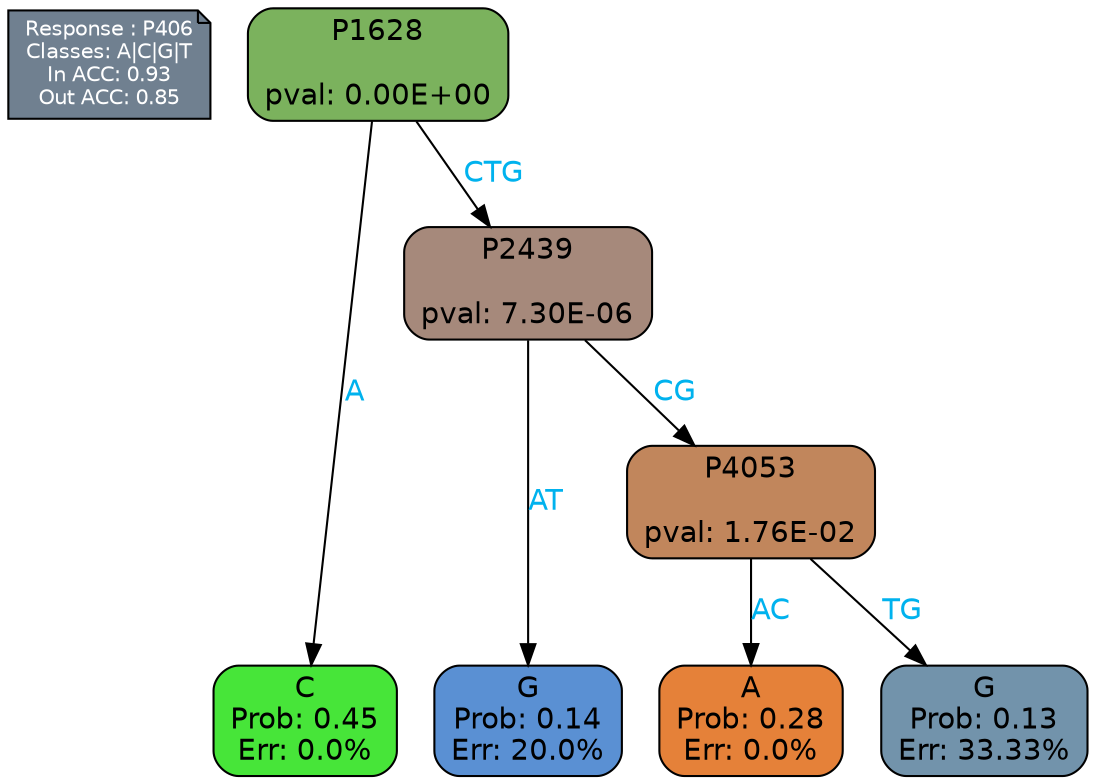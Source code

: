 digraph Tree {
node [shape=box, style="filled, rounded", color="black", fontname=helvetica] ;
graph [ranksep=equally, splines=polylines, bgcolor=transparent, dpi=600] ;
edge [fontname=helvetica] ;
LEGEND [label="Response : P406
Classes: A|C|G|T
In ACC: 0.93
Out ACC: 0.85
",shape=note,align=left,style=filled,fillcolor="slategray",fontcolor="white",fontsize=10];1 [label="P1628

pval: 0.00E+00", fillcolor="#7bb25d"] ;
2 [label="C
Prob: 0.45
Err: 0.0%", fillcolor="#47e539"] ;
3 [label="P2439

pval: 7.30E-06", fillcolor="#a6897b"] ;
4 [label="G
Prob: 0.14
Err: 20.0%", fillcolor="#5a90d3"] ;
5 [label="P4053

pval: 1.76E-02", fillcolor="#c1865c"] ;
6 [label="A
Prob: 0.28
Err: 0.0%", fillcolor="#e58139"] ;
7 [label="G
Prob: 0.13
Err: 33.33%", fillcolor="#7293ab"] ;
1 -> 2 [label="A",fontcolor=deepskyblue2] ;
1 -> 3 [label="CTG",fontcolor=deepskyblue2] ;
3 -> 4 [label="AT",fontcolor=deepskyblue2] ;
3 -> 5 [label="CG",fontcolor=deepskyblue2] ;
5 -> 6 [label="AC",fontcolor=deepskyblue2] ;
5 -> 7 [label="TG",fontcolor=deepskyblue2] ;
{rank = same; 2;4;6;7;}{rank = same; LEGEND;1;}}